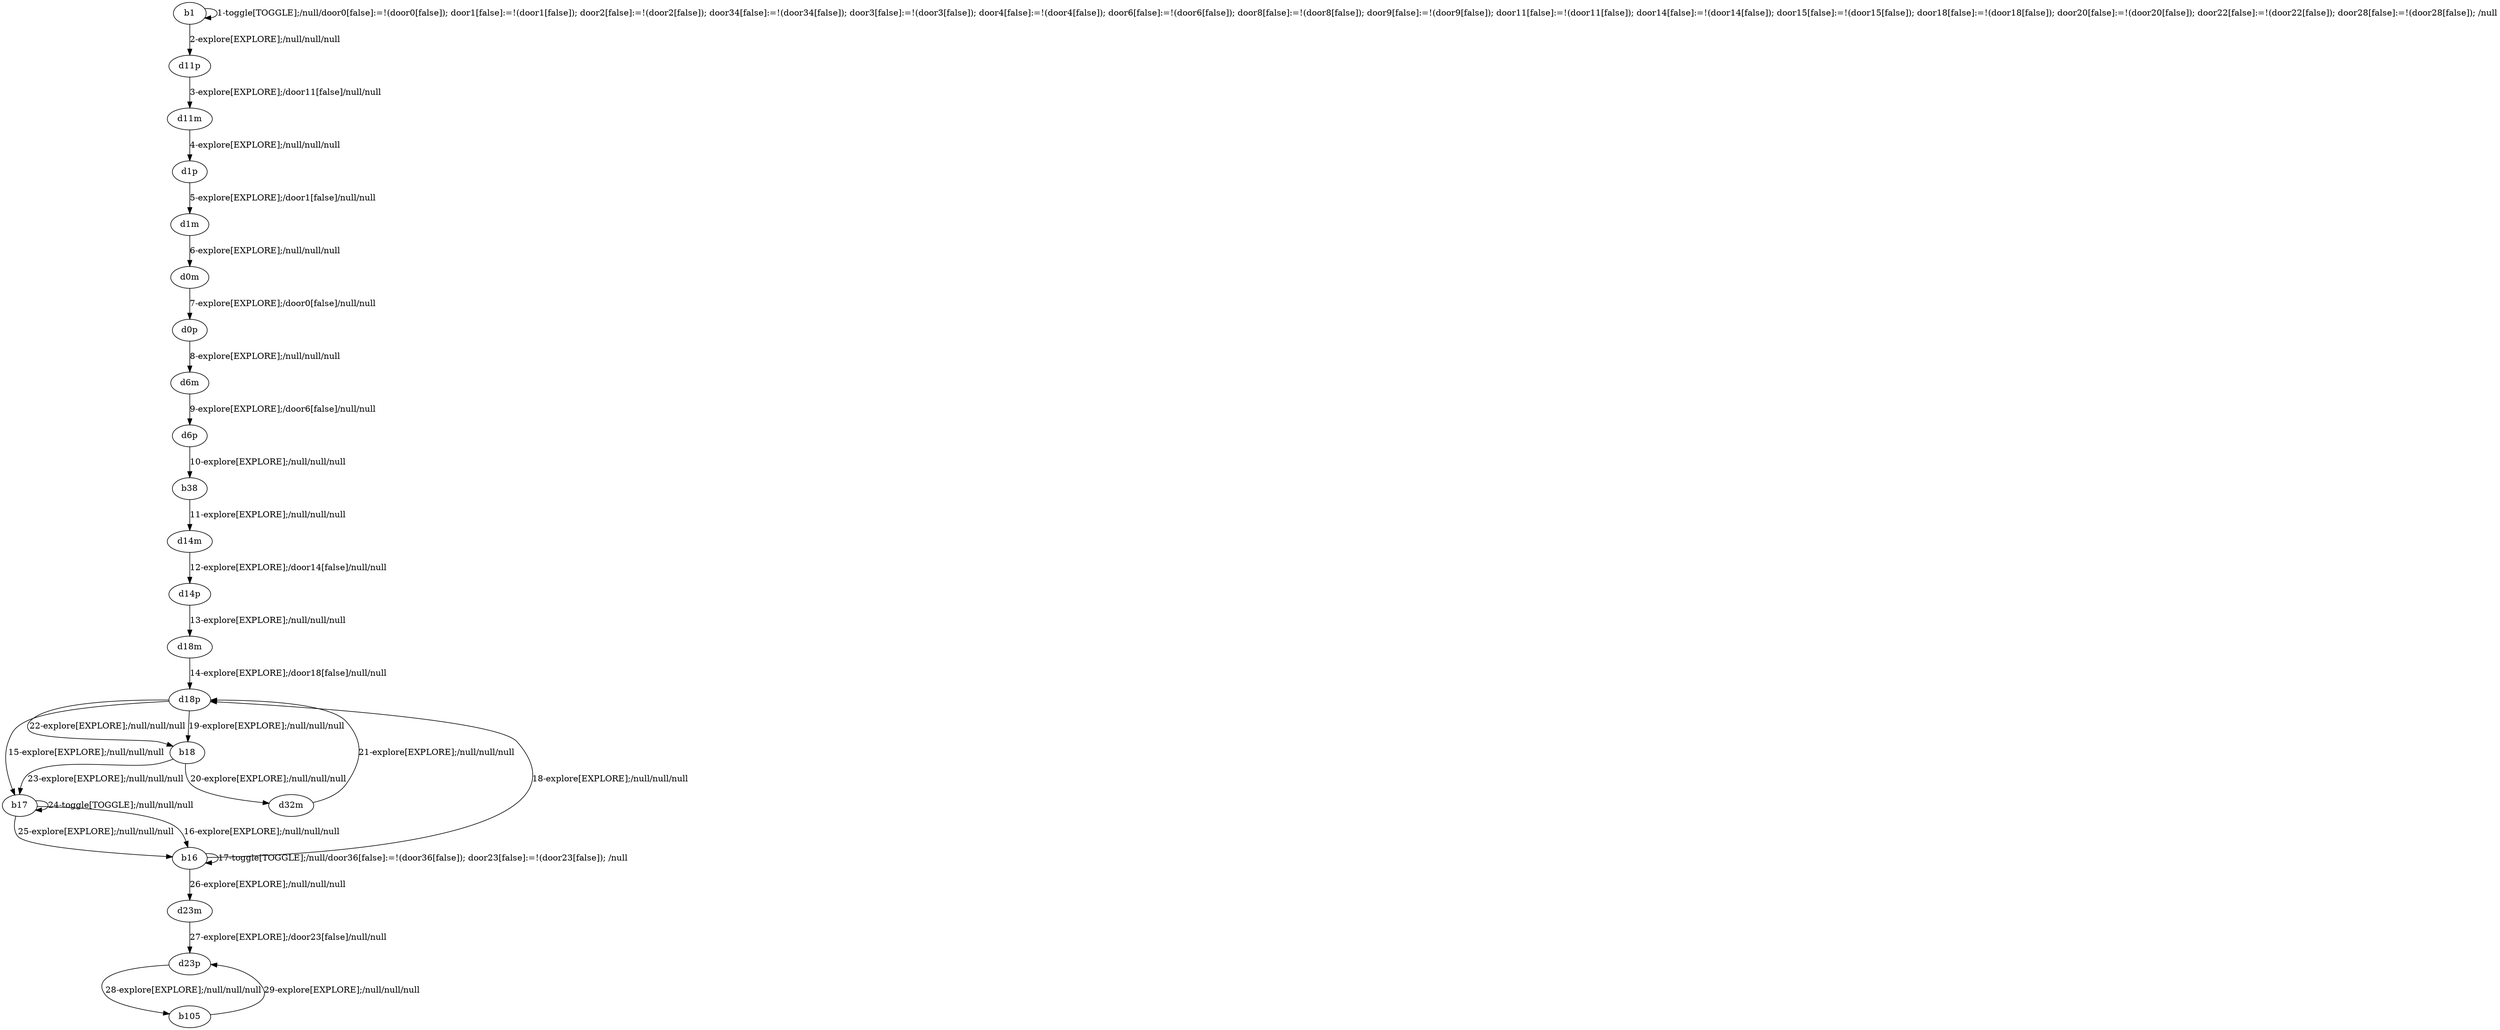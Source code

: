 # Total number of goals covered by this test: 1
# b105 --> d23p

digraph g {
"b1" -> "b1" [label = "1-toggle[TOGGLE];/null/door0[false]:=!(door0[false]); door1[false]:=!(door1[false]); door2[false]:=!(door2[false]); door34[false]:=!(door34[false]); door3[false]:=!(door3[false]); door4[false]:=!(door4[false]); door6[false]:=!(door6[false]); door8[false]:=!(door8[false]); door9[false]:=!(door9[false]); door11[false]:=!(door11[false]); door14[false]:=!(door14[false]); door15[false]:=!(door15[false]); door18[false]:=!(door18[false]); door20[false]:=!(door20[false]); door22[false]:=!(door22[false]); door28[false]:=!(door28[false]); /null"];
"b1" -> "d11p" [label = "2-explore[EXPLORE];/null/null/null"];
"d11p" -> "d11m" [label = "3-explore[EXPLORE];/door11[false]/null/null"];
"d11m" -> "d1p" [label = "4-explore[EXPLORE];/null/null/null"];
"d1p" -> "d1m" [label = "5-explore[EXPLORE];/door1[false]/null/null"];
"d1m" -> "d0m" [label = "6-explore[EXPLORE];/null/null/null"];
"d0m" -> "d0p" [label = "7-explore[EXPLORE];/door0[false]/null/null"];
"d0p" -> "d6m" [label = "8-explore[EXPLORE];/null/null/null"];
"d6m" -> "d6p" [label = "9-explore[EXPLORE];/door6[false]/null/null"];
"d6p" -> "b38" [label = "10-explore[EXPLORE];/null/null/null"];
"b38" -> "d14m" [label = "11-explore[EXPLORE];/null/null/null"];
"d14m" -> "d14p" [label = "12-explore[EXPLORE];/door14[false]/null/null"];
"d14p" -> "d18m" [label = "13-explore[EXPLORE];/null/null/null"];
"d18m" -> "d18p" [label = "14-explore[EXPLORE];/door18[false]/null/null"];
"d18p" -> "b17" [label = "15-explore[EXPLORE];/null/null/null"];
"b17" -> "b16" [label = "16-explore[EXPLORE];/null/null/null"];
"b16" -> "b16" [label = "17-toggle[TOGGLE];/null/door36[false]:=!(door36[false]); door23[false]:=!(door23[false]); /null"];
"b16" -> "d18p" [label = "18-explore[EXPLORE];/null/null/null"];
"d18p" -> "b18" [label = "19-explore[EXPLORE];/null/null/null"];
"b18" -> "d32m" [label = "20-explore[EXPLORE];/null/null/null"];
"d32m" -> "d18p" [label = "21-explore[EXPLORE];/null/null/null"];
"d18p" -> "b18" [label = "22-explore[EXPLORE];/null/null/null"];
"b18" -> "b17" [label = "23-explore[EXPLORE];/null/null/null"];
"b17" -> "b17" [label = "24-toggle[TOGGLE];/null/null/null"];
"b17" -> "b16" [label = "25-explore[EXPLORE];/null/null/null"];
"b16" -> "d23m" [label = "26-explore[EXPLORE];/null/null/null"];
"d23m" -> "d23p" [label = "27-explore[EXPLORE];/door23[false]/null/null"];
"d23p" -> "b105" [label = "28-explore[EXPLORE];/null/null/null"];
"b105" -> "d23p" [label = "29-explore[EXPLORE];/null/null/null"];
}